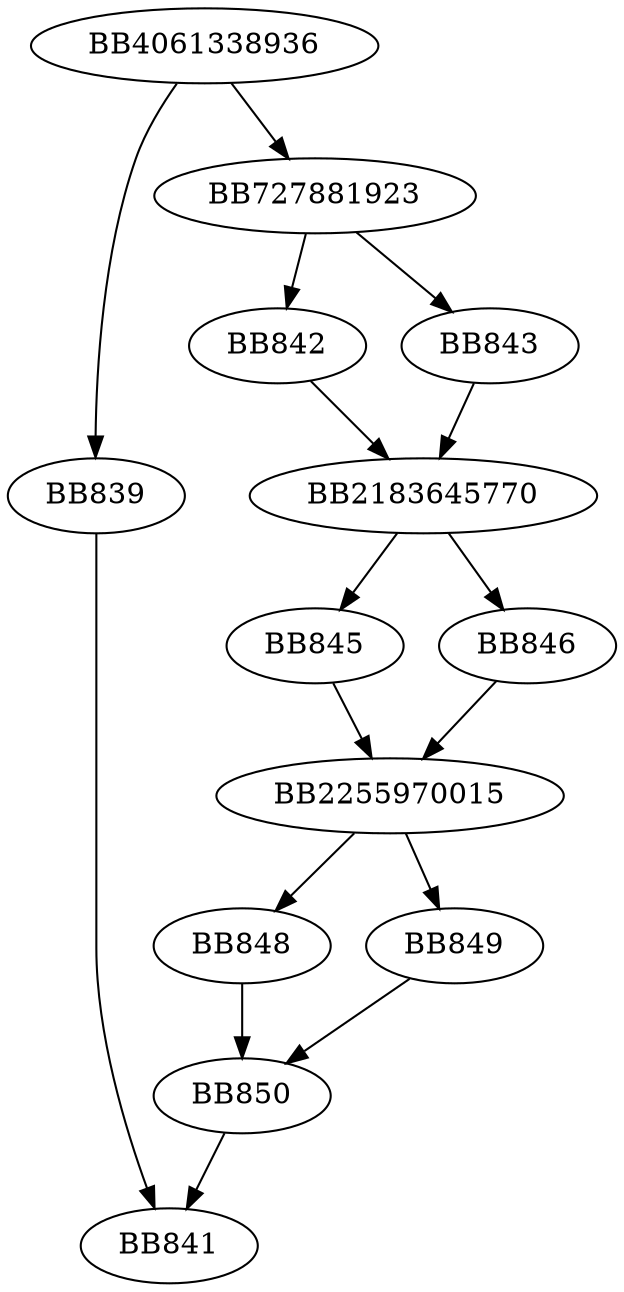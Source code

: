 digraph G{
	BB4061338936->BB839;
	BB4061338936->BB727881923;
	BB839->BB841;
	BB727881923->BB842;
	BB727881923->BB843;
	BB843->BB2183645770;
	BB842->BB2183645770;
	BB2183645770->BB845;
	BB2183645770->BB846;
	BB846->BB2255970015;
	BB845->BB2255970015;
	BB2255970015->BB848;
	BB2255970015->BB849;
	BB849->BB850;
	BB848->BB850;
	BB850->BB841;
}
